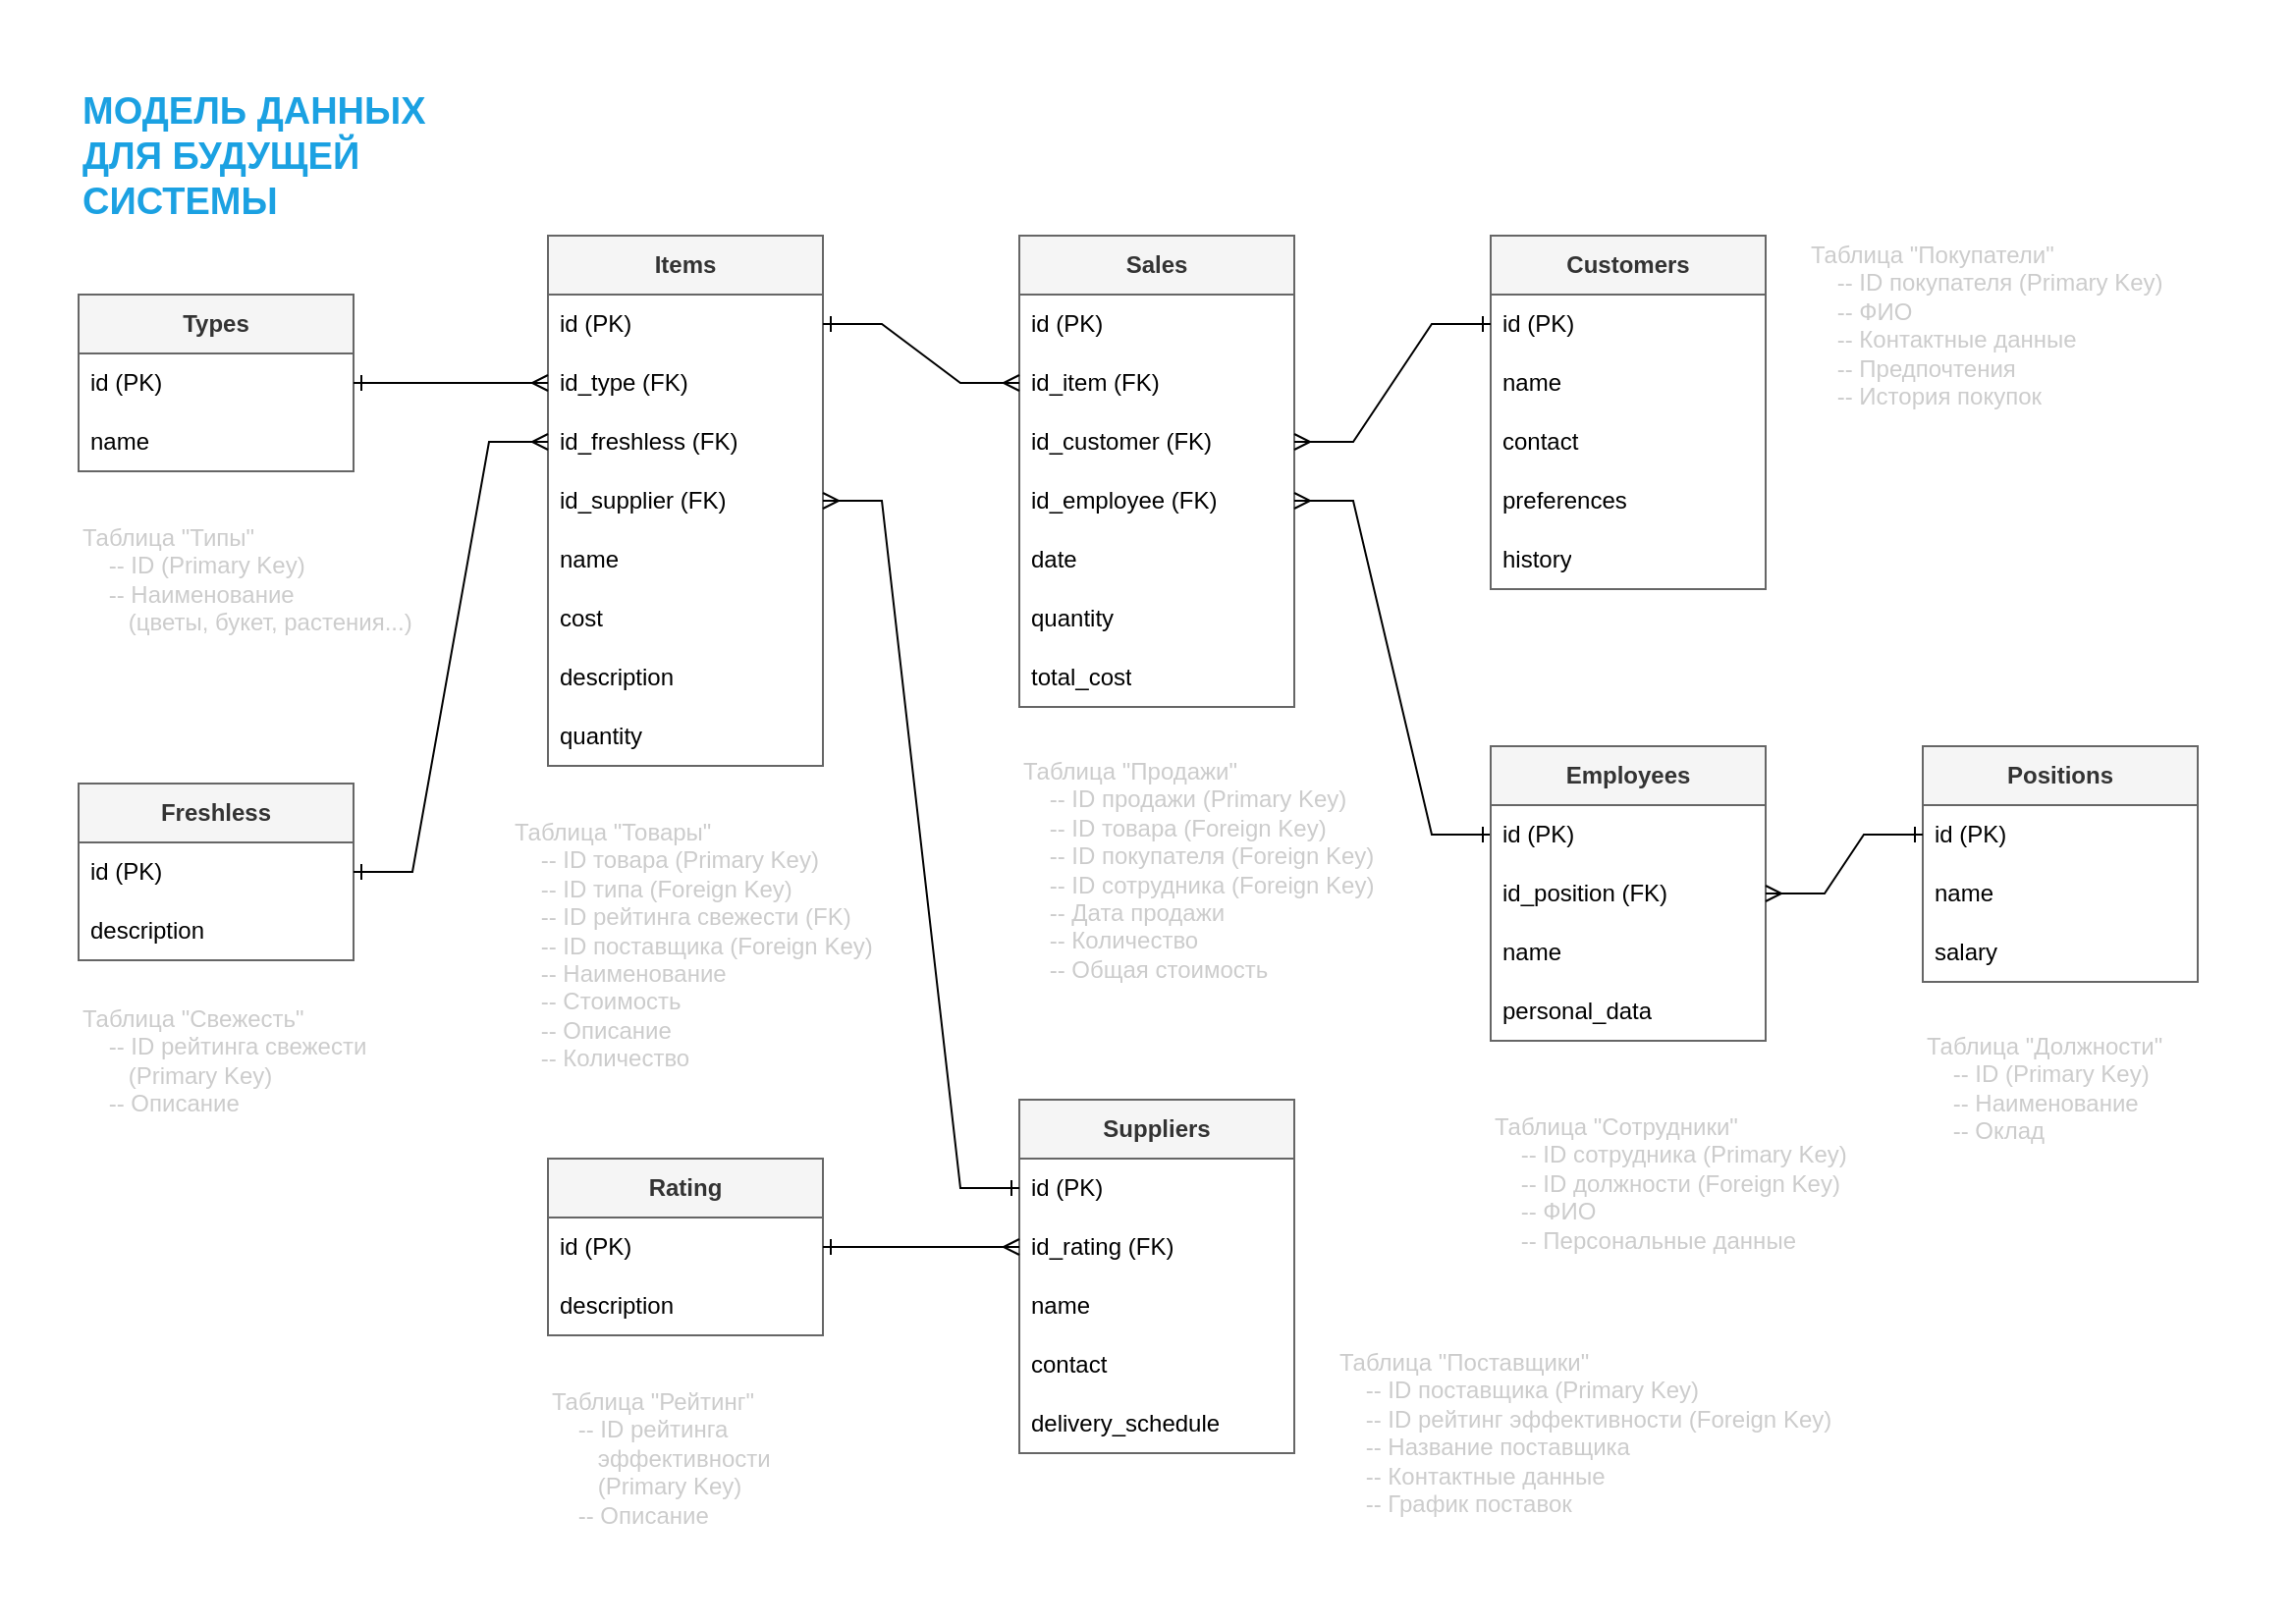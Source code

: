 <mxfile version="24.7.7">
  <diagram id="XQk3q1c9aqMZty__fpCS" name="Страница — 2">
    <mxGraphModel dx="1314" dy="804" grid="0" gridSize="10" guides="1" tooltips="1" connect="1" arrows="1" fold="1" page="1" pageScale="1" pageWidth="1169" pageHeight="827" math="0" shadow="0">
      <root>
        <mxCell id="0" />
        <mxCell id="1" parent="0" />
        <mxCell id="q2vUO8lKbI6BN_6EI0K8-2" value="" style="rounded=0;whiteSpace=wrap;html=1;strokeColor=none;" vertex="1" parent="1">
          <mxGeometry width="1166" height="826" as="geometry" />
        </mxCell>
        <mxCell id="HxMHiMe7bBur14P3LblP-1" value="&lt;b&gt;Items&lt;/b&gt;" style="swimlane;fontStyle=0;childLayout=stackLayout;horizontal=1;startSize=30;horizontalStack=0;resizeParent=1;resizeParentMax=0;resizeLast=0;collapsible=1;marginBottom=0;whiteSpace=wrap;html=1;rounded=0;fillColor=#f5f5f5;fontColor=#333333;strokeColor=#666666;swimlaneFillColor=#FFFFFF;" parent="1" vertex="1">
          <mxGeometry x="279" y="120" width="140" height="270" as="geometry" />
        </mxCell>
        <mxCell id="HxMHiMe7bBur14P3LblP-2" value="id (PK)&amp;nbsp;" style="text;strokeColor=none;fillColor=none;align=left;verticalAlign=middle;spacingLeft=4;spacingRight=4;overflow=hidden;points=[[0,0.5],[1,0.5]];portConstraint=eastwest;rotatable=0;whiteSpace=wrap;html=1;swimlaneFillColor=#FFFFFF;" parent="HxMHiMe7bBur14P3LblP-1" vertex="1">
          <mxGeometry y="30" width="140" height="30" as="geometry" />
        </mxCell>
        <mxCell id="HxMHiMe7bBur14P3LblP-3" value="id_type (FK)" style="text;strokeColor=none;fillColor=none;align=left;verticalAlign=middle;spacingLeft=4;spacingRight=4;overflow=hidden;points=[[0,0.5],[1,0.5]];portConstraint=eastwest;rotatable=0;whiteSpace=wrap;html=1;swimlaneFillColor=#FFFFFF;" parent="HxMHiMe7bBur14P3LblP-1" vertex="1">
          <mxGeometry y="60" width="140" height="30" as="geometry" />
        </mxCell>
        <mxCell id="HxMHiMe7bBur14P3LblP-4" value="id_freshless (FK)" style="text;strokeColor=none;fillColor=none;align=left;verticalAlign=middle;spacingLeft=4;spacingRight=4;overflow=hidden;points=[[0,0.5],[1,0.5]];portConstraint=eastwest;rotatable=0;whiteSpace=wrap;html=1;swimlaneFillColor=#FFFFFF;" parent="HxMHiMe7bBur14P3LblP-1" vertex="1">
          <mxGeometry y="90" width="140" height="30" as="geometry" />
        </mxCell>
        <mxCell id="HxMHiMe7bBur14P3LblP-5" value="id_supplier (FK)&amp;nbsp;" style="text;strokeColor=none;fillColor=none;align=left;verticalAlign=middle;spacingLeft=4;spacingRight=4;overflow=hidden;points=[[0,0.5],[1,0.5]];portConstraint=eastwest;rotatable=0;whiteSpace=wrap;html=1;swimlaneFillColor=#FFFFFF;" parent="HxMHiMe7bBur14P3LblP-1" vertex="1">
          <mxGeometry y="120" width="140" height="30" as="geometry" />
        </mxCell>
        <mxCell id="HxMHiMe7bBur14P3LblP-6" value="name" style="text;strokeColor=none;fillColor=none;align=left;verticalAlign=middle;spacingLeft=4;spacingRight=4;overflow=hidden;points=[[0,0.5],[1,0.5]];portConstraint=eastwest;rotatable=0;whiteSpace=wrap;html=1;swimlaneFillColor=#FFFFFF;" parent="HxMHiMe7bBur14P3LblP-1" vertex="1">
          <mxGeometry y="150" width="140" height="30" as="geometry" />
        </mxCell>
        <mxCell id="HxMHiMe7bBur14P3LblP-7" value="cost" style="text;strokeColor=none;fillColor=none;align=left;verticalAlign=middle;spacingLeft=4;spacingRight=4;overflow=hidden;points=[[0,0.5],[1,0.5]];portConstraint=eastwest;rotatable=0;whiteSpace=wrap;html=1;swimlaneFillColor=#FFFFFF;" parent="HxMHiMe7bBur14P3LblP-1" vertex="1">
          <mxGeometry y="180" width="140" height="30" as="geometry" />
        </mxCell>
        <mxCell id="HxMHiMe7bBur14P3LblP-8" value="description" style="text;strokeColor=none;fillColor=none;align=left;verticalAlign=middle;spacingLeft=4;spacingRight=4;overflow=hidden;points=[[0,0.5],[1,0.5]];portConstraint=eastwest;rotatable=0;whiteSpace=wrap;html=1;swimlaneFillColor=#FFFFFF;" parent="HxMHiMe7bBur14P3LblP-1" vertex="1">
          <mxGeometry y="210" width="140" height="30" as="geometry" />
        </mxCell>
        <mxCell id="HxMHiMe7bBur14P3LblP-9" value="quantity" style="text;strokeColor=none;fillColor=none;align=left;verticalAlign=middle;spacingLeft=4;spacingRight=4;overflow=hidden;points=[[0,0.5],[1,0.5]];portConstraint=eastwest;rotatable=0;whiteSpace=wrap;html=1;swimlaneFillColor=#FFFFFF;" parent="HxMHiMe7bBur14P3LblP-1" vertex="1">
          <mxGeometry y="240" width="140" height="30" as="geometry" />
        </mxCell>
        <mxCell id="HxMHiMe7bBur14P3LblP-10" value="&lt;b&gt;Customers&lt;/b&gt;" style="swimlane;fontStyle=0;childLayout=stackLayout;horizontal=1;startSize=30;horizontalStack=0;resizeParent=1;resizeParentMax=0;resizeLast=0;collapsible=1;marginBottom=0;whiteSpace=wrap;html=1;rounded=0;swimlaneLine=1;fillColor=#f5f5f5;fontColor=#333333;strokeColor=#666666;swimlaneFillColor=#FFFFFF;" parent="1" vertex="1">
          <mxGeometry x="759" y="120" width="140" height="180" as="geometry">
            <mxRectangle x="320" y="40" width="80" height="30" as="alternateBounds" />
          </mxGeometry>
        </mxCell>
        <mxCell id="HxMHiMe7bBur14P3LblP-11" value="id (PK)&amp;nbsp;" style="text;strokeColor=none;fillColor=none;align=left;verticalAlign=middle;spacingLeft=4;spacingRight=4;overflow=hidden;points=[[0,0.5],[1,0.5]];portConstraint=eastwest;rotatable=0;whiteSpace=wrap;html=1;swimlaneFillColor=#FFFFFF;" parent="HxMHiMe7bBur14P3LblP-10" vertex="1">
          <mxGeometry y="30" width="140" height="30" as="geometry" />
        </mxCell>
        <mxCell id="HxMHiMe7bBur14P3LblP-12" value="name" style="text;strokeColor=none;fillColor=none;align=left;verticalAlign=middle;spacingLeft=4;spacingRight=4;overflow=hidden;points=[[0,0.5],[1,0.5]];portConstraint=eastwest;rotatable=0;whiteSpace=wrap;html=1;swimlaneFillColor=#FFFFFF;" parent="HxMHiMe7bBur14P3LblP-10" vertex="1">
          <mxGeometry y="60" width="140" height="30" as="geometry" />
        </mxCell>
        <mxCell id="HxMHiMe7bBur14P3LblP-13" value="contact" style="text;strokeColor=none;fillColor=none;align=left;verticalAlign=middle;spacingLeft=4;spacingRight=4;overflow=hidden;points=[[0,0.5],[1,0.5]];portConstraint=eastwest;rotatable=0;whiteSpace=wrap;html=1;swimlaneFillColor=#FFFFFF;" parent="HxMHiMe7bBur14P3LblP-10" vertex="1">
          <mxGeometry y="90" width="140" height="30" as="geometry" />
        </mxCell>
        <mxCell id="HxMHiMe7bBur14P3LblP-14" value="preferences" style="text;strokeColor=none;fillColor=none;align=left;verticalAlign=middle;spacingLeft=4;spacingRight=4;overflow=hidden;points=[[0,0.5],[1,0.5]];portConstraint=eastwest;rotatable=0;whiteSpace=wrap;html=1;swimlaneFillColor=#FFFFFF;" parent="HxMHiMe7bBur14P3LblP-10" vertex="1">
          <mxGeometry y="120" width="140" height="30" as="geometry" />
        </mxCell>
        <mxCell id="HxMHiMe7bBur14P3LblP-15" value="history" style="text;strokeColor=none;fillColor=none;align=left;verticalAlign=middle;spacingLeft=4;spacingRight=4;overflow=hidden;points=[[0,0.5],[1,0.5]];portConstraint=eastwest;rotatable=0;whiteSpace=wrap;html=1;swimlaneFillColor=#FFFFFF;" parent="HxMHiMe7bBur14P3LblP-10" vertex="1">
          <mxGeometry y="150" width="140" height="30" as="geometry" />
        </mxCell>
        <mxCell id="HxMHiMe7bBur14P3LblP-16" value="&lt;b&gt;Sales&lt;/b&gt;" style="swimlane;fontStyle=0;childLayout=stackLayout;horizontal=1;startSize=30;horizontalStack=0;resizeParent=1;resizeParentMax=0;resizeLast=0;collapsible=1;marginBottom=0;whiteSpace=wrap;html=1;rounded=0;fillColor=#f5f5f5;fontColor=#333333;strokeColor=#666666;swimlaneFillColor=#FFFFFF;" parent="1" vertex="1">
          <mxGeometry x="519" y="120" width="140" height="240" as="geometry" />
        </mxCell>
        <mxCell id="HxMHiMe7bBur14P3LblP-17" value="id (PK)&amp;nbsp;" style="text;strokeColor=none;fillColor=none;align=left;verticalAlign=middle;spacingLeft=4;spacingRight=4;overflow=hidden;points=[[0,0.5],[1,0.5]];portConstraint=eastwest;rotatable=0;whiteSpace=wrap;html=1;swimlaneFillColor=#FFFFFF;" parent="HxMHiMe7bBur14P3LblP-16" vertex="1">
          <mxGeometry y="30" width="140" height="30" as="geometry" />
        </mxCell>
        <mxCell id="HxMHiMe7bBur14P3LblP-18" value="id_item (FK)&amp;nbsp;" style="text;strokeColor=none;fillColor=none;align=left;verticalAlign=middle;spacingLeft=4;spacingRight=4;overflow=hidden;points=[[0,0.5],[1,0.5]];portConstraint=eastwest;rotatable=0;whiteSpace=wrap;html=1;swimlaneFillColor=#FFFFFF;" parent="HxMHiMe7bBur14P3LblP-16" vertex="1">
          <mxGeometry y="60" width="140" height="30" as="geometry" />
        </mxCell>
        <mxCell id="HxMHiMe7bBur14P3LblP-19" value="id_customer (FK)&amp;nbsp;" style="text;strokeColor=none;fillColor=none;align=left;verticalAlign=middle;spacingLeft=4;spacingRight=4;overflow=hidden;points=[[0,0.5],[1,0.5]];portConstraint=eastwest;rotatable=0;whiteSpace=wrap;html=1;swimlaneFillColor=#FFFFFF;" parent="HxMHiMe7bBur14P3LblP-16" vertex="1">
          <mxGeometry y="90" width="140" height="30" as="geometry" />
        </mxCell>
        <mxCell id="HxMHiMe7bBur14P3LblP-20" value="id_employee (FK)" style="text;strokeColor=none;fillColor=none;align=left;verticalAlign=middle;spacingLeft=4;spacingRight=4;overflow=hidden;points=[[0,0.5],[1,0.5]];portConstraint=eastwest;rotatable=0;whiteSpace=wrap;html=1;swimlaneFillColor=#FFFFFF;" parent="HxMHiMe7bBur14P3LblP-16" vertex="1">
          <mxGeometry y="120" width="140" height="30" as="geometry" />
        </mxCell>
        <mxCell id="HxMHiMe7bBur14P3LblP-21" value="date" style="text;strokeColor=none;fillColor=none;align=left;verticalAlign=middle;spacingLeft=4;spacingRight=4;overflow=hidden;points=[[0,0.5],[1,0.5]];portConstraint=eastwest;rotatable=0;whiteSpace=wrap;html=1;swimlaneFillColor=#FFFFFF;" parent="HxMHiMe7bBur14P3LblP-16" vertex="1">
          <mxGeometry y="150" width="140" height="30" as="geometry" />
        </mxCell>
        <mxCell id="HxMHiMe7bBur14P3LblP-22" value="quantity" style="text;strokeColor=none;fillColor=none;align=left;verticalAlign=middle;spacingLeft=4;spacingRight=4;overflow=hidden;points=[[0,0.5],[1,0.5]];portConstraint=eastwest;rotatable=0;whiteSpace=wrap;html=1;swimlaneFillColor=#FFFFFF;" parent="HxMHiMe7bBur14P3LblP-16" vertex="1">
          <mxGeometry y="180" width="140" height="30" as="geometry" />
        </mxCell>
        <mxCell id="HxMHiMe7bBur14P3LblP-23" value="total_cost" style="text;strokeColor=none;fillColor=none;align=left;verticalAlign=middle;spacingLeft=4;spacingRight=4;overflow=hidden;points=[[0,0.5],[1,0.5]];portConstraint=eastwest;rotatable=0;whiteSpace=wrap;html=1;swimlaneFillColor=#FFFFFF;" parent="HxMHiMe7bBur14P3LblP-16" vertex="1">
          <mxGeometry y="210" width="140" height="30" as="geometry" />
        </mxCell>
        <mxCell id="HxMHiMe7bBur14P3LblP-24" value="&lt;b&gt;Suppliers&lt;/b&gt;" style="swimlane;fontStyle=0;childLayout=stackLayout;horizontal=1;startSize=30;horizontalStack=0;resizeParent=1;resizeParentMax=0;resizeLast=0;collapsible=1;marginBottom=0;whiteSpace=wrap;html=1;rounded=0;fillColor=#f5f5f5;fontColor=#333333;strokeColor=#666666;swimlaneFillColor=#FFFFFF;" parent="1" vertex="1">
          <mxGeometry x="519" y="560" width="140" height="180" as="geometry" />
        </mxCell>
        <mxCell id="HxMHiMe7bBur14P3LblP-25" value="id (PK)&amp;nbsp;" style="text;strokeColor=none;fillColor=none;align=left;verticalAlign=middle;spacingLeft=4;spacingRight=4;overflow=hidden;points=[[0,0.5],[1,0.5]];portConstraint=eastwest;rotatable=0;whiteSpace=wrap;html=1;swimlaneFillColor=#FFFFFF;" parent="HxMHiMe7bBur14P3LblP-24" vertex="1">
          <mxGeometry y="30" width="140" height="30" as="geometry" />
        </mxCell>
        <mxCell id="HxMHiMe7bBur14P3LblP-26" value="id_rating (FK)" style="text;strokeColor=none;fillColor=none;align=left;verticalAlign=middle;spacingLeft=4;spacingRight=4;overflow=hidden;points=[[0,0.5],[1,0.5]];portConstraint=eastwest;rotatable=0;whiteSpace=wrap;html=1;swimlaneFillColor=#FFFFFF;" parent="HxMHiMe7bBur14P3LblP-24" vertex="1">
          <mxGeometry y="60" width="140" height="30" as="geometry" />
        </mxCell>
        <mxCell id="HxMHiMe7bBur14P3LblP-27" value="name" style="text;strokeColor=none;fillColor=none;align=left;verticalAlign=middle;spacingLeft=4;spacingRight=4;overflow=hidden;points=[[0,0.5],[1,0.5]];portConstraint=eastwest;rotatable=0;whiteSpace=wrap;html=1;swimlaneFillColor=#FFFFFF;" parent="HxMHiMe7bBur14P3LblP-24" vertex="1">
          <mxGeometry y="90" width="140" height="30" as="geometry" />
        </mxCell>
        <mxCell id="HxMHiMe7bBur14P3LblP-28" value="contact" style="text;strokeColor=none;fillColor=none;align=left;verticalAlign=middle;spacingLeft=4;spacingRight=4;overflow=hidden;points=[[0,0.5],[1,0.5]];portConstraint=eastwest;rotatable=0;whiteSpace=wrap;html=1;swimlaneFillColor=#FFFFFF;" parent="HxMHiMe7bBur14P3LblP-24" vertex="1">
          <mxGeometry y="120" width="140" height="30" as="geometry" />
        </mxCell>
        <mxCell id="HxMHiMe7bBur14P3LblP-29" value="delivery_schedule" style="text;strokeColor=none;fillColor=none;align=left;verticalAlign=middle;spacingLeft=4;spacingRight=4;overflow=hidden;points=[[0,0.5],[1,0.5]];portConstraint=eastwest;rotatable=0;whiteSpace=wrap;html=1;swimlaneFillColor=#FFFFFF;" parent="HxMHiMe7bBur14P3LblP-24" vertex="1">
          <mxGeometry y="150" width="140" height="30" as="geometry" />
        </mxCell>
        <mxCell id="HxMHiMe7bBur14P3LblP-30" value="" style="edgeStyle=entityRelationEdgeStyle;fontSize=12;html=1;endArrow=ERone;startArrow=ERmany;rounded=0;endFill=0;startFill=0;exitX=1;exitY=0.5;exitDx=0;exitDy=0;entryX=0;entryY=0.5;entryDx=0;entryDy=0;" parent="1" source="HxMHiMe7bBur14P3LblP-20" target="HxMHiMe7bBur14P3LblP-41" edge="1">
          <mxGeometry width="100" height="100" relative="1" as="geometry">
            <mxPoint x="709" y="370" as="sourcePoint" />
            <mxPoint x="809" y="400" as="targetPoint" />
          </mxGeometry>
        </mxCell>
        <mxCell id="HxMHiMe7bBur14P3LblP-31" value="&lt;b&gt;Types&lt;/b&gt;" style="swimlane;fontStyle=0;childLayout=stackLayout;horizontal=1;startSize=30;horizontalStack=0;resizeParent=1;resizeParentMax=0;resizeLast=0;collapsible=1;marginBottom=0;whiteSpace=wrap;html=1;rounded=0;fillColor=#f5f5f5;fontColor=#333333;strokeColor=#666666;swimlaneFillColor=#FFFFFF;" parent="1" vertex="1">
          <mxGeometry x="40" y="150" width="140" height="90" as="geometry" />
        </mxCell>
        <mxCell id="HxMHiMe7bBur14P3LblP-32" value="id (PK)&amp;nbsp;" style="text;strokeColor=none;fillColor=none;align=left;verticalAlign=middle;spacingLeft=4;spacingRight=4;overflow=hidden;points=[[0,0.5],[1,0.5]];portConstraint=eastwest;rotatable=0;whiteSpace=wrap;html=1;swimlaneFillColor=#FFFFFF;" parent="HxMHiMe7bBur14P3LblP-31" vertex="1">
          <mxGeometry y="30" width="140" height="30" as="geometry" />
        </mxCell>
        <mxCell id="HxMHiMe7bBur14P3LblP-33" value="name" style="text;strokeColor=none;fillColor=none;align=left;verticalAlign=middle;spacingLeft=4;spacingRight=4;overflow=hidden;points=[[0,0.5],[1,0.5]];portConstraint=eastwest;rotatable=0;whiteSpace=wrap;html=1;swimlaneFillColor=#FFFFFF;" parent="HxMHiMe7bBur14P3LblP-31" vertex="1">
          <mxGeometry y="60" width="140" height="30" as="geometry" />
        </mxCell>
        <mxCell id="HxMHiMe7bBur14P3LblP-34" value="&lt;b&gt;Freshless&lt;/b&gt;" style="swimlane;fontStyle=0;childLayout=stackLayout;horizontal=1;startSize=30;horizontalStack=0;resizeParent=1;resizeParentMax=0;resizeLast=0;collapsible=1;marginBottom=0;whiteSpace=wrap;html=1;rounded=0;fillColor=#f5f5f5;fontColor=#333333;strokeColor=#666666;swimlaneFillColor=#FFFFFF;spacing=2;" parent="1" vertex="1">
          <mxGeometry x="40" y="399" width="140" height="90" as="geometry" />
        </mxCell>
        <mxCell id="HxMHiMe7bBur14P3LblP-35" value="id (PK)&amp;nbsp;&amp;nbsp;" style="text;strokeColor=none;fillColor=none;align=left;verticalAlign=middle;spacingLeft=4;spacingRight=4;overflow=hidden;points=[[0,0.5],[1,0.5]];portConstraint=eastwest;rotatable=0;whiteSpace=wrap;html=1;swimlaneFillColor=#FFFFFF;" parent="HxMHiMe7bBur14P3LblP-34" vertex="1">
          <mxGeometry y="30" width="140" height="30" as="geometry" />
        </mxCell>
        <mxCell id="HxMHiMe7bBur14P3LblP-36" value="description" style="text;strokeColor=none;fillColor=none;align=left;verticalAlign=middle;spacingLeft=4;spacingRight=4;overflow=hidden;points=[[0,0.5],[1,0.5]];portConstraint=eastwest;rotatable=0;whiteSpace=wrap;html=1;swimlaneFillColor=#FFFFFF;" parent="HxMHiMe7bBur14P3LblP-34" vertex="1">
          <mxGeometry y="60" width="140" height="30" as="geometry" />
        </mxCell>
        <mxCell id="HxMHiMe7bBur14P3LblP-37" value="&lt;b&gt;Rating&lt;/b&gt;" style="swimlane;fontStyle=0;childLayout=stackLayout;horizontal=1;startSize=30;horizontalStack=0;resizeParent=1;resizeParentMax=0;resizeLast=0;collapsible=1;marginBottom=0;whiteSpace=wrap;html=1;rounded=0;fillColor=#f5f5f5;fontColor=#333333;strokeColor=#666666;swimlaneFillColor=#FFFFFF;" parent="1" vertex="1">
          <mxGeometry x="279" y="590" width="140" height="90" as="geometry" />
        </mxCell>
        <mxCell id="HxMHiMe7bBur14P3LblP-38" value="id (PK)&amp;nbsp;" style="text;strokeColor=none;fillColor=none;align=left;verticalAlign=middle;spacingLeft=4;spacingRight=4;overflow=hidden;points=[[0,0.5],[1,0.5]];portConstraint=eastwest;rotatable=0;whiteSpace=wrap;html=1;swimlaneFillColor=#FFFFFF;" parent="HxMHiMe7bBur14P3LblP-37" vertex="1">
          <mxGeometry y="30" width="140" height="30" as="geometry" />
        </mxCell>
        <mxCell id="HxMHiMe7bBur14P3LblP-39" value="description" style="text;align=left;verticalAlign=middle;spacingLeft=4;spacingRight=4;overflow=hidden;points=[[0,0.5],[1,0.5]];portConstraint=eastwest;rotatable=0;whiteSpace=wrap;html=1;swimlaneFillColor=#FFFFFF;" parent="HxMHiMe7bBur14P3LblP-37" vertex="1">
          <mxGeometry y="60" width="140" height="30" as="geometry" />
        </mxCell>
        <mxCell id="HxMHiMe7bBur14P3LblP-40" value="&lt;b&gt;Employees&lt;/b&gt;" style="swimlane;fontStyle=0;childLayout=stackLayout;horizontal=1;startSize=30;horizontalStack=0;resizeParent=1;resizeParentMax=0;resizeLast=0;collapsible=1;marginBottom=0;whiteSpace=wrap;html=1;rounded=0;fillColor=#f5f5f5;fontColor=#333333;strokeColor=#666666;swimlaneFillColor=#FFFFFF;" parent="1" vertex="1">
          <mxGeometry x="759" y="380" width="140" height="150" as="geometry" />
        </mxCell>
        <mxCell id="HxMHiMe7bBur14P3LblP-41" value="id (PK)&amp;nbsp;" style="text;strokeColor=none;fillColor=none;align=left;verticalAlign=middle;spacingLeft=4;spacingRight=4;overflow=hidden;points=[[0,0.5],[1,0.5]];portConstraint=eastwest;rotatable=0;whiteSpace=wrap;html=1;swimlaneFillColor=#FFFFFF;" parent="HxMHiMe7bBur14P3LblP-40" vertex="1">
          <mxGeometry y="30" width="140" height="30" as="geometry" />
        </mxCell>
        <mxCell id="HxMHiMe7bBur14P3LblP-42" value="id_position (FK)" style="text;strokeColor=none;fillColor=none;align=left;verticalAlign=middle;spacingLeft=4;spacingRight=4;overflow=hidden;points=[[0,0.5],[1,0.5]];portConstraint=eastwest;rotatable=0;whiteSpace=wrap;html=1;swimlaneFillColor=#FFFFFF;" parent="HxMHiMe7bBur14P3LblP-40" vertex="1">
          <mxGeometry y="60" width="140" height="30" as="geometry" />
        </mxCell>
        <mxCell id="HxMHiMe7bBur14P3LblP-43" value="name" style="text;strokeColor=none;fillColor=none;align=left;verticalAlign=middle;spacingLeft=4;spacingRight=4;overflow=hidden;points=[[0,0.5],[1,0.5]];portConstraint=eastwest;rotatable=0;whiteSpace=wrap;html=1;swimlaneFillColor=#FFFFFF;" parent="HxMHiMe7bBur14P3LblP-40" vertex="1">
          <mxGeometry y="90" width="140" height="30" as="geometry" />
        </mxCell>
        <mxCell id="HxMHiMe7bBur14P3LblP-44" value="personal_data" style="text;strokeColor=none;fillColor=none;align=left;verticalAlign=middle;spacingLeft=4;spacingRight=4;overflow=hidden;points=[[0,0.5],[1,0.5]];portConstraint=eastwest;rotatable=0;whiteSpace=wrap;html=1;swimlaneFillColor=#FFFFFF;" parent="HxMHiMe7bBur14P3LblP-40" vertex="1">
          <mxGeometry y="120" width="140" height="30" as="geometry" />
        </mxCell>
        <mxCell id="HxMHiMe7bBur14P3LblP-45" value="&lt;b&gt;Positions&lt;/b&gt;" style="swimlane;fontStyle=0;childLayout=stackLayout;horizontal=1;startSize=30;horizontalStack=0;resizeParent=1;resizeParentMax=0;resizeLast=0;collapsible=1;marginBottom=0;whiteSpace=wrap;html=1;rounded=0;fillColor=#f5f5f5;fontColor=#333333;strokeColor=#666666;swimlaneFillColor=#FFFFFF;" parent="1" vertex="1">
          <mxGeometry x="979" y="380" width="140" height="120" as="geometry" />
        </mxCell>
        <mxCell id="HxMHiMe7bBur14P3LblP-46" value="id (PK)" style="text;strokeColor=none;fillColor=none;align=left;verticalAlign=middle;spacingLeft=4;spacingRight=4;overflow=hidden;points=[[0,0.5],[1,0.5]];portConstraint=eastwest;rotatable=0;whiteSpace=wrap;html=1;swimlaneFillColor=#FFFFFF;" parent="HxMHiMe7bBur14P3LblP-45" vertex="1">
          <mxGeometry y="30" width="140" height="30" as="geometry" />
        </mxCell>
        <mxCell id="HxMHiMe7bBur14P3LblP-47" value="name" style="text;strokeColor=none;fillColor=none;align=left;verticalAlign=middle;spacingLeft=4;spacingRight=4;overflow=hidden;points=[[0,0.5],[1,0.5]];portConstraint=eastwest;rotatable=0;whiteSpace=wrap;html=1;swimlaneFillColor=#FFFFFF;" parent="HxMHiMe7bBur14P3LblP-45" vertex="1">
          <mxGeometry y="60" width="140" height="30" as="geometry" />
        </mxCell>
        <mxCell id="HxMHiMe7bBur14P3LblP-48" value="salary" style="text;strokeColor=none;fillColor=none;align=left;verticalAlign=middle;spacingLeft=4;spacingRight=4;overflow=hidden;points=[[0,0.5],[1,0.5]];portConstraint=eastwest;rotatable=0;whiteSpace=wrap;html=1;swimlaneFillColor=#FFFFFF;" parent="HxMHiMe7bBur14P3LblP-45" vertex="1">
          <mxGeometry y="90" width="140" height="30" as="geometry" />
        </mxCell>
        <mxCell id="HxMHiMe7bBur14P3LblP-49" value="" style="edgeStyle=entityRelationEdgeStyle;fontSize=12;html=1;endArrow=ERmany;startArrow=ERone;rounded=0;endFill=0;startFill=0;exitX=0;exitY=0.5;exitDx=0;exitDy=0;entryX=1;entryY=0.5;entryDx=0;entryDy=0;" parent="1" source="HxMHiMe7bBur14P3LblP-46" target="HxMHiMe7bBur14P3LblP-42" edge="1">
          <mxGeometry width="100" height="100" relative="1" as="geometry">
            <mxPoint x="989" y="240" as="sourcePoint" />
            <mxPoint x="889" y="300" as="targetPoint" />
          </mxGeometry>
        </mxCell>
        <mxCell id="HxMHiMe7bBur14P3LblP-50" value="" style="edgeStyle=entityRelationEdgeStyle;fontSize=12;html=1;endArrow=ERone;startArrow=ERmany;rounded=0;entryX=0;entryY=0.5;entryDx=0;entryDy=0;exitX=1;exitY=0.5;exitDx=0;exitDy=0;startFill=0;endFill=0;" parent="1" source="HxMHiMe7bBur14P3LblP-19" target="HxMHiMe7bBur14P3LblP-11" edge="1">
          <mxGeometry width="100" height="100" relative="1" as="geometry">
            <mxPoint x="669" y="450" as="sourcePoint" />
            <mxPoint x="769" y="350" as="targetPoint" />
          </mxGeometry>
        </mxCell>
        <mxCell id="HxMHiMe7bBur14P3LblP-51" value="" style="edgeStyle=entityRelationEdgeStyle;fontSize=12;html=1;endArrow=ERmany;endFill=0;rounded=0;exitX=1;exitY=0.5;exitDx=0;exitDy=0;startArrow=ERone;startFill=0;" parent="1" source="HxMHiMe7bBur14P3LblP-2" target="HxMHiMe7bBur14P3LblP-18" edge="1">
          <mxGeometry width="100" height="100" relative="1" as="geometry">
            <mxPoint x="579" y="500" as="sourcePoint" />
            <mxPoint x="679" y="400" as="targetPoint" />
          </mxGeometry>
        </mxCell>
        <mxCell id="HxMHiMe7bBur14P3LblP-52" value="" style="edgeStyle=entityRelationEdgeStyle;fontSize=12;html=1;endArrow=ERone;endFill=0;rounded=0;exitX=1;exitY=0.5;exitDx=0;exitDy=0;startArrow=ERmany;startFill=0;entryX=0;entryY=0.5;entryDx=0;entryDy=0;" parent="1" source="HxMHiMe7bBur14P3LblP-5" target="HxMHiMe7bBur14P3LblP-25" edge="1">
          <mxGeometry width="100" height="100" relative="1" as="geometry">
            <mxPoint x="840" y="695" as="sourcePoint" />
            <mxPoint x="980" y="605" as="targetPoint" />
          </mxGeometry>
        </mxCell>
        <mxCell id="HxMHiMe7bBur14P3LblP-53" value="" style="edgeStyle=entityRelationEdgeStyle;fontSize=12;html=1;endArrow=ERmany;endFill=0;rounded=0;startArrow=ERone;startFill=0;exitX=1;exitY=0.5;exitDx=0;exitDy=0;entryX=0;entryY=0.5;entryDx=0;entryDy=0;" parent="1" source="HxMHiMe7bBur14P3LblP-32" target="HxMHiMe7bBur14P3LblP-3" edge="1">
          <mxGeometry width="100" height="100" relative="1" as="geometry">
            <mxPoint x="260" y="160" as="sourcePoint" />
            <mxPoint x="350" y="220" as="targetPoint" />
          </mxGeometry>
        </mxCell>
        <mxCell id="HxMHiMe7bBur14P3LblP-54" value="" style="edgeStyle=entityRelationEdgeStyle;fontSize=12;html=1;endArrow=ERmany;endFill=0;rounded=0;entryX=0;entryY=0.5;entryDx=0;entryDy=0;exitX=1;exitY=0.5;exitDx=0;exitDy=0;startArrow=ERone;startFill=0;" parent="1" source="HxMHiMe7bBur14P3LblP-38" target="HxMHiMe7bBur14P3LblP-26" edge="1">
          <mxGeometry width="100" height="100" relative="1" as="geometry">
            <mxPoint x="690" y="700" as="sourcePoint" />
            <mxPoint x="790" y="600" as="targetPoint" />
          </mxGeometry>
        </mxCell>
        <mxCell id="HxMHiMe7bBur14P3LblP-55" value="Таблица &quot;Должности&quot;&#xa;    -- ID (Primary Key)&#xa;    -- Наименование&#xa;    -- Оклад&#xa;" style="text;whiteSpace=wrap;fontColor=#CCCCCC;" parent="1" vertex="1">
          <mxGeometry x="979" y="519" width="161" height="60" as="geometry" />
        </mxCell>
        <mxCell id="HxMHiMe7bBur14P3LblP-56" value="Таблица &quot;Поставщики&quot;&#xa;    -- ID поставщика (Primary Key)&#xa;    -- ID рейтинг эффективности (Foreign Key)&#xa;    -- Название поставщика&#xa;    -- Контактные данные&#xa;    -- График поставок" style="text;whiteSpace=wrap;fontColor=#CCCCCC;" parent="1" vertex="1">
          <mxGeometry x="680" y="680" width="260" height="100" as="geometry" />
        </mxCell>
        <mxCell id="HxMHiMe7bBur14P3LblP-57" value="Таблица &quot;Рейтинг&quot;&#xa;    -- ID рейтинга&#xa;       эффективности &#xa;       (Primary Key)&#xa;    -- Описание&#xa;" style="text;whiteSpace=wrap;fontColor=#CCCCCC;" parent="1" vertex="1">
          <mxGeometry x="279" y="700" width="120" height="80" as="geometry" />
        </mxCell>
        <mxCell id="HxMHiMe7bBur14P3LblP-58" value="Таблица &quot;Сотрудники&quot;&#xa;    -- ID сотрудника (Primary Key)&#xa;    -- ID должности (Foreign Key)&#xa;    -- ФИО&#xa;    -- Персональные данные&#xa;" style="text;whiteSpace=wrap;fontColor=#CCCCCC;" parent="1" vertex="1">
          <mxGeometry x="759" y="560" width="240" height="60" as="geometry" />
        </mxCell>
        <mxCell id="HxMHiMe7bBur14P3LblP-59" value="Таблица &quot;Свежесть&quot;&#xa;    -- ID рейтинга свежести         (Primary Key)&#xa;    -- Описание&#xa;" style="text;whiteSpace=wrap;fontColor=#CCCCCC;" parent="1" vertex="1">
          <mxGeometry x="40" y="505" width="151" height="70" as="geometry" />
        </mxCell>
        <mxCell id="HxMHiMe7bBur14P3LblP-60" value="Таблица &quot;Типы&quot;&#xa;    -- ID (Primary Key)&#xa;    -- Наименование &#xa;       (цветы, букет, растения...)" style="text;whiteSpace=wrap;fontColor=#CCCCCC;" parent="1" vertex="1">
          <mxGeometry x="40" y="260" width="190" height="70" as="geometry" />
        </mxCell>
        <mxCell id="HxMHiMe7bBur14P3LblP-61" value="Таблица &quot;Товары&quot;&#xa;    -- ID товара (Primary Key)&#xa;    -- ID типа (Foreign Key)&#xa;    -- ID рейтинга свежести (FK)&#xa;    -- ID поставщика (Foreign Key)&#xa;    -- Наименование&#xa;    -- Стоимость&#xa;    -- Описание&#xa;    -- Количество" style="text;whiteSpace=wrap;fontColor=#CCCCCC;" parent="1" vertex="1">
          <mxGeometry x="260" y="410" width="231" height="140" as="geometry" />
        </mxCell>
        <mxCell id="HxMHiMe7bBur14P3LblP-62" value="Таблица &quot;Продажи&quot;&#xa;    -- ID продажи (Primary Key)&#xa;    -- ID товара (Foreign Key)&#xa;    -- ID покупателя (Foreign Key)&#xa;    -- ID сотрудника (Foreign Key)&#xa;    -- Дата продажи&#xa;    -- Количество&#xa;    -- Общая стоимость" style="text;whiteSpace=wrap;fontColor=#CCCCCC;" parent="1" vertex="1">
          <mxGeometry x="519" y="379" width="231" height="140" as="geometry" />
        </mxCell>
        <mxCell id="HxMHiMe7bBur14P3LblP-63" value="" style="edgeStyle=entityRelationEdgeStyle;fontSize=12;html=1;endArrow=ERmany;endFill=0;rounded=0;entryX=0;entryY=0.5;entryDx=0;entryDy=0;exitX=1;exitY=0.5;exitDx=0;exitDy=0;startArrow=ERone;startFill=0;" parent="1" source="HxMHiMe7bBur14P3LblP-35" target="HxMHiMe7bBur14P3LblP-4" edge="1">
          <mxGeometry width="100" height="100" relative="1" as="geometry">
            <mxPoint x="330" y="400" as="sourcePoint" />
            <mxPoint x="430" y="300" as="targetPoint" />
          </mxGeometry>
        </mxCell>
        <mxCell id="HxMHiMe7bBur14P3LblP-64" value="МОДЕЛЬ ДАННЫХ ДЛЯ БУДУЩЕЙ СИСТЕМЫ" style="text;whiteSpace=wrap;fontStyle=1;fontSize=19;fontColor=#1BA1E2;" parent="1" vertex="1">
          <mxGeometry x="40" y="39" width="203" height="73" as="geometry" />
        </mxCell>
        <mxCell id="O5vRyW3CX_HkRWocOa_u-2" value="Таблица &quot;Покупатели&quot;&#xa;    -- ID покупателя (Primary Key)&#xa;    -- ФИО&#xa;    -- Контактные данные&#xa;    -- Предпочтения&#xa;    -- История покупок" style="text;whiteSpace=wrap;fontColor=#CCCCCC;" parent="1" vertex="1">
          <mxGeometry x="920" y="116" width="240" height="110" as="geometry" />
        </mxCell>
      </root>
    </mxGraphModel>
  </diagram>
</mxfile>
